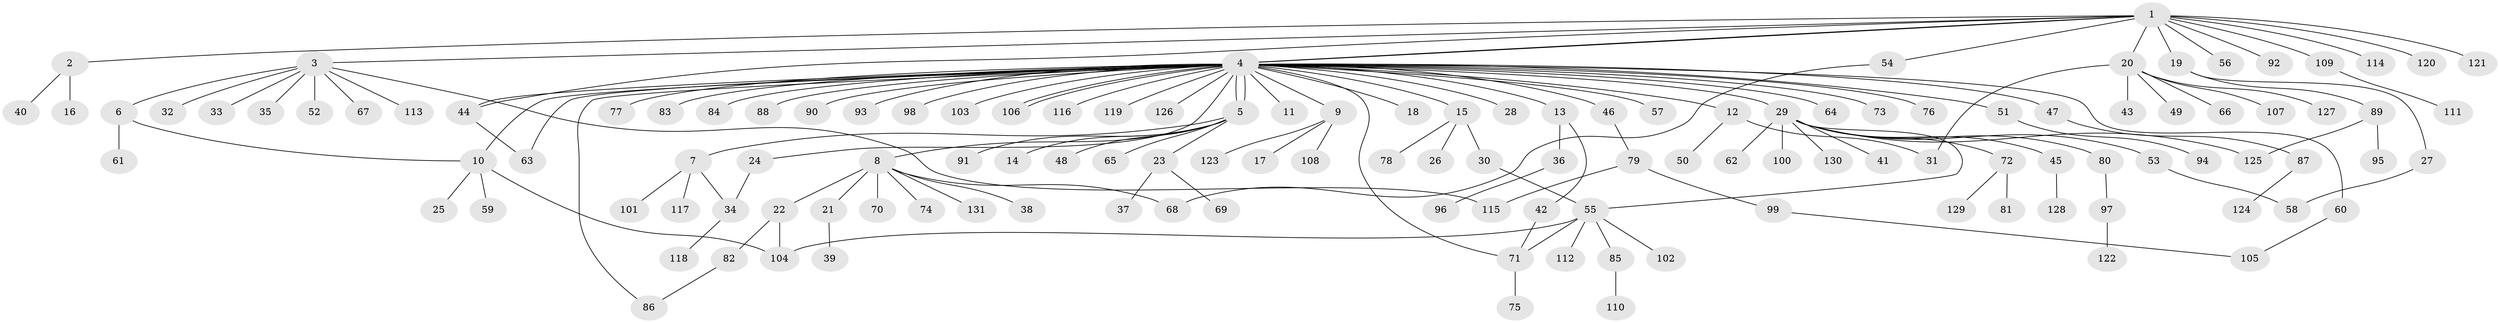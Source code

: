 // Generated by graph-tools (version 1.1) at 2025/49/03/09/25 03:49:50]
// undirected, 131 vertices, 149 edges
graph export_dot {
graph [start="1"]
  node [color=gray90,style=filled];
  1;
  2;
  3;
  4;
  5;
  6;
  7;
  8;
  9;
  10;
  11;
  12;
  13;
  14;
  15;
  16;
  17;
  18;
  19;
  20;
  21;
  22;
  23;
  24;
  25;
  26;
  27;
  28;
  29;
  30;
  31;
  32;
  33;
  34;
  35;
  36;
  37;
  38;
  39;
  40;
  41;
  42;
  43;
  44;
  45;
  46;
  47;
  48;
  49;
  50;
  51;
  52;
  53;
  54;
  55;
  56;
  57;
  58;
  59;
  60;
  61;
  62;
  63;
  64;
  65;
  66;
  67;
  68;
  69;
  70;
  71;
  72;
  73;
  74;
  75;
  76;
  77;
  78;
  79;
  80;
  81;
  82;
  83;
  84;
  85;
  86;
  87;
  88;
  89;
  90;
  91;
  92;
  93;
  94;
  95;
  96;
  97;
  98;
  99;
  100;
  101;
  102;
  103;
  104;
  105;
  106;
  107;
  108;
  109;
  110;
  111;
  112;
  113;
  114;
  115;
  116;
  117;
  118;
  119;
  120;
  121;
  122;
  123;
  124;
  125;
  126;
  127;
  128;
  129;
  130;
  131;
  1 -- 2;
  1 -- 3;
  1 -- 4;
  1 -- 4;
  1 -- 19;
  1 -- 20;
  1 -- 44;
  1 -- 54;
  1 -- 56;
  1 -- 92;
  1 -- 109;
  1 -- 114;
  1 -- 120;
  1 -- 121;
  2 -- 16;
  2 -- 40;
  3 -- 6;
  3 -- 32;
  3 -- 33;
  3 -- 35;
  3 -- 52;
  3 -- 67;
  3 -- 113;
  3 -- 115;
  4 -- 5;
  4 -- 5;
  4 -- 9;
  4 -- 10;
  4 -- 11;
  4 -- 12;
  4 -- 13;
  4 -- 15;
  4 -- 18;
  4 -- 24;
  4 -- 28;
  4 -- 29;
  4 -- 44;
  4 -- 46;
  4 -- 47;
  4 -- 51;
  4 -- 57;
  4 -- 60;
  4 -- 63;
  4 -- 64;
  4 -- 71;
  4 -- 73;
  4 -- 76;
  4 -- 77;
  4 -- 83;
  4 -- 84;
  4 -- 86;
  4 -- 88;
  4 -- 90;
  4 -- 93;
  4 -- 98;
  4 -- 103;
  4 -- 106;
  4 -- 106;
  4 -- 116;
  4 -- 119;
  4 -- 126;
  5 -- 7;
  5 -- 8;
  5 -- 14;
  5 -- 23;
  5 -- 48;
  5 -- 65;
  5 -- 91;
  6 -- 10;
  6 -- 61;
  7 -- 34;
  7 -- 101;
  7 -- 117;
  8 -- 21;
  8 -- 22;
  8 -- 38;
  8 -- 68;
  8 -- 70;
  8 -- 74;
  8 -- 131;
  9 -- 17;
  9 -- 108;
  9 -- 123;
  10 -- 25;
  10 -- 59;
  10 -- 104;
  12 -- 31;
  12 -- 50;
  13 -- 36;
  13 -- 42;
  15 -- 26;
  15 -- 30;
  15 -- 78;
  19 -- 27;
  19 -- 89;
  20 -- 31;
  20 -- 43;
  20 -- 49;
  20 -- 66;
  20 -- 107;
  20 -- 127;
  21 -- 39;
  22 -- 82;
  22 -- 104;
  23 -- 37;
  23 -- 69;
  24 -- 34;
  27 -- 58;
  29 -- 41;
  29 -- 45;
  29 -- 53;
  29 -- 55;
  29 -- 62;
  29 -- 72;
  29 -- 80;
  29 -- 100;
  29 -- 125;
  29 -- 130;
  30 -- 55;
  34 -- 118;
  36 -- 96;
  42 -- 71;
  44 -- 63;
  45 -- 128;
  46 -- 79;
  47 -- 87;
  51 -- 94;
  53 -- 58;
  54 -- 68;
  55 -- 71;
  55 -- 85;
  55 -- 102;
  55 -- 104;
  55 -- 112;
  60 -- 105;
  71 -- 75;
  72 -- 81;
  72 -- 129;
  79 -- 99;
  79 -- 115;
  80 -- 97;
  82 -- 86;
  85 -- 110;
  87 -- 124;
  89 -- 95;
  89 -- 125;
  97 -- 122;
  99 -- 105;
  109 -- 111;
}
